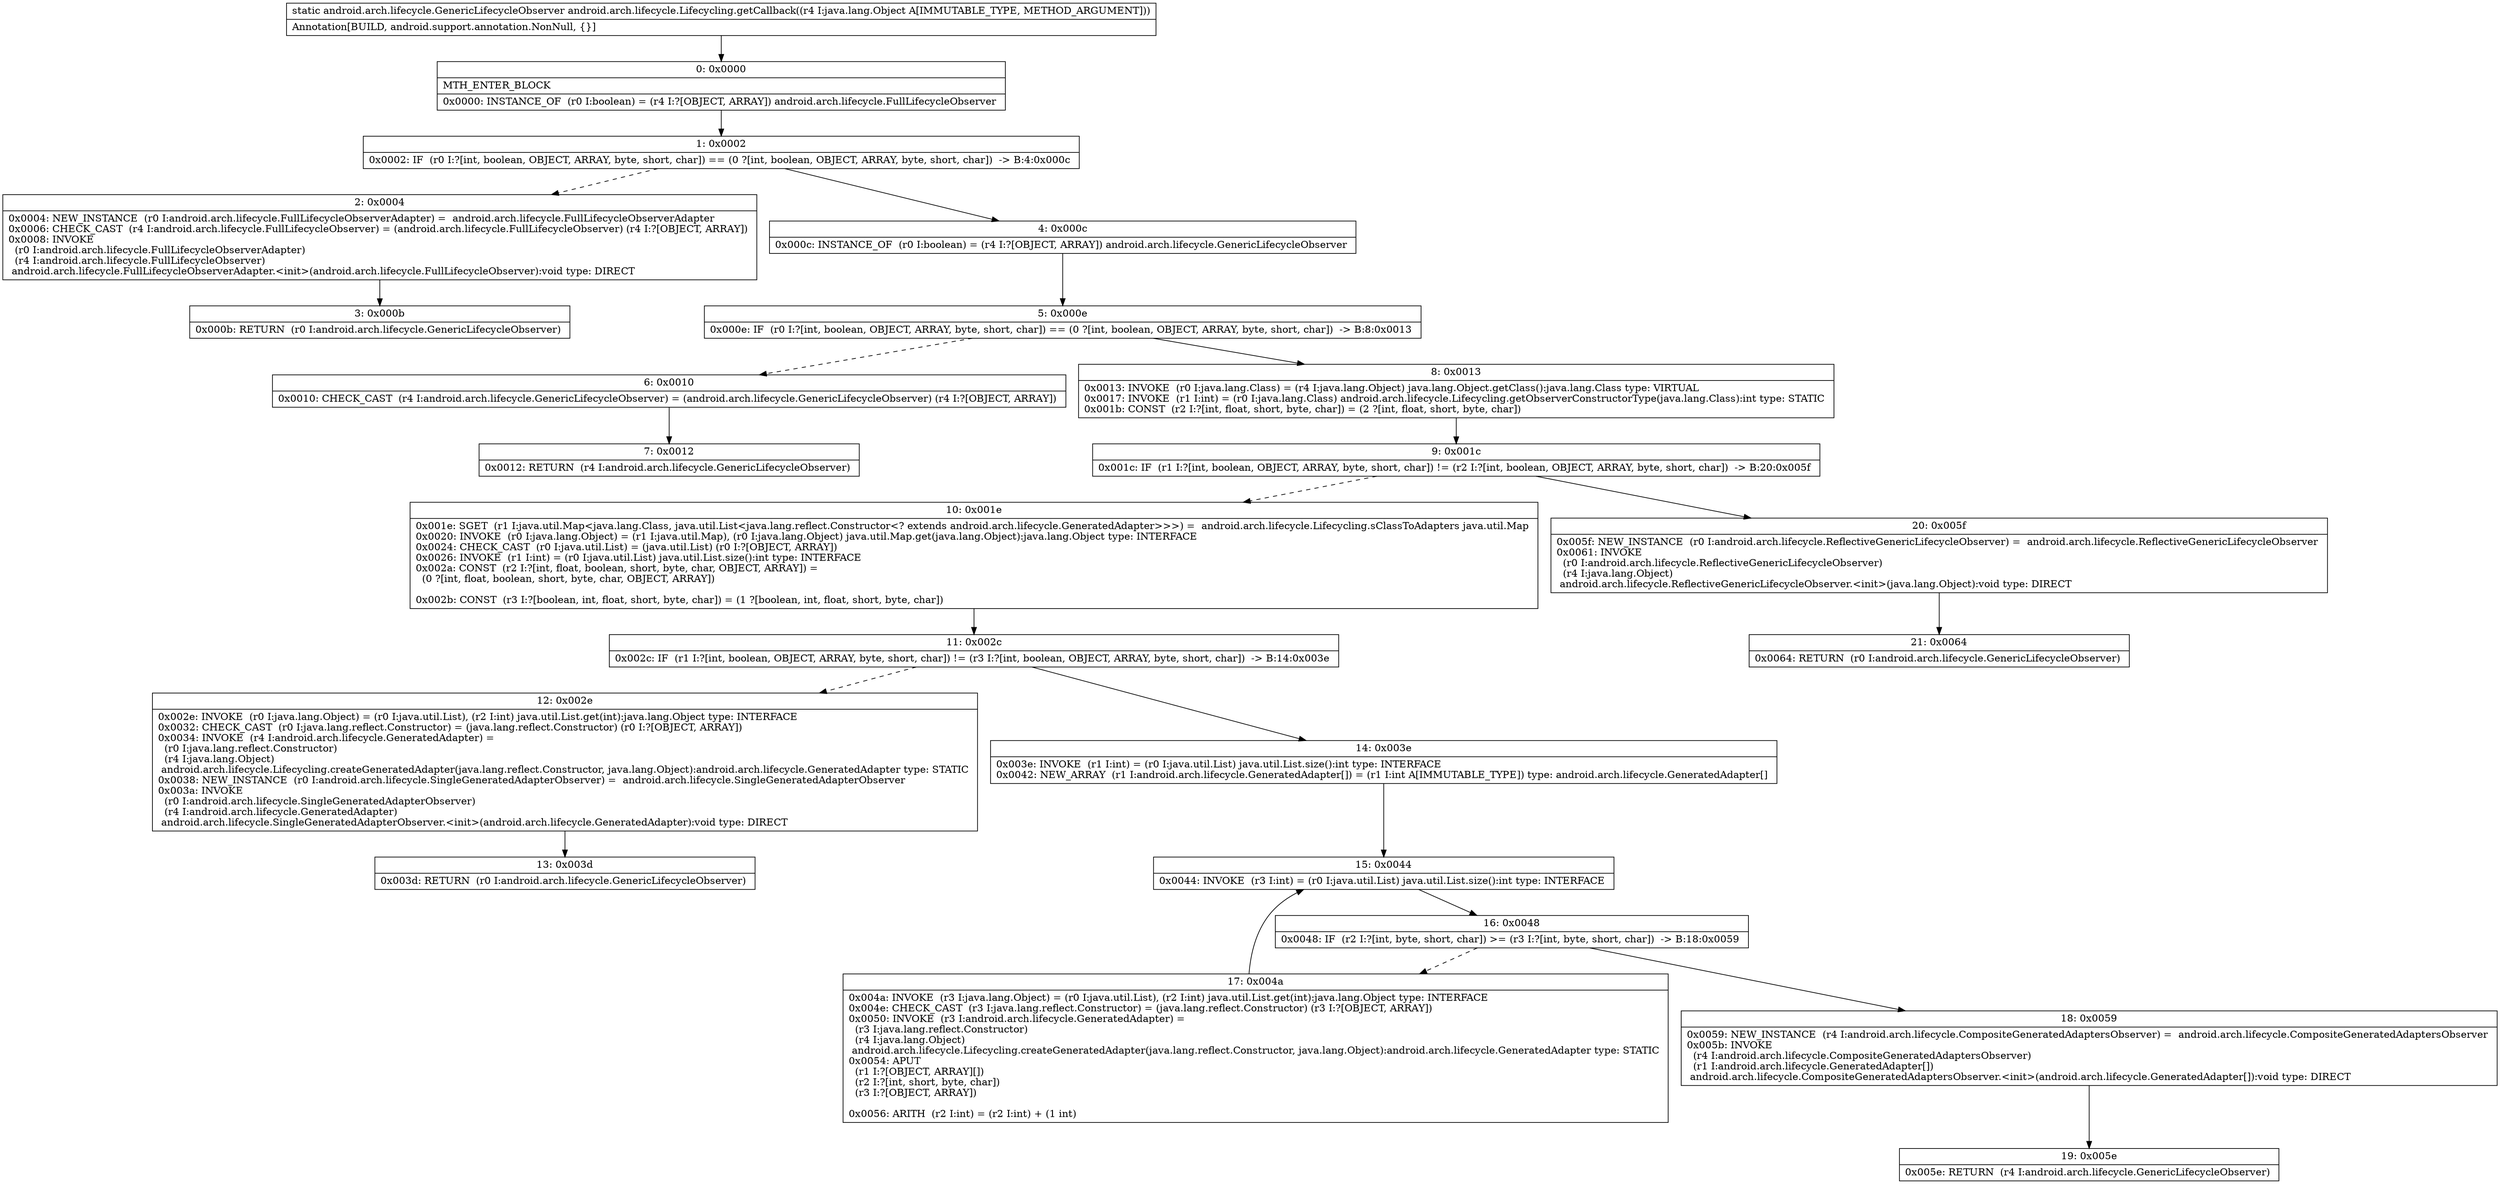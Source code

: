 digraph "CFG forandroid.arch.lifecycle.Lifecycling.getCallback(Ljava\/lang\/Object;)Landroid\/arch\/lifecycle\/GenericLifecycleObserver;" {
Node_0 [shape=record,label="{0\:\ 0x0000|MTH_ENTER_BLOCK\l|0x0000: INSTANCE_OF  (r0 I:boolean) = (r4 I:?[OBJECT, ARRAY]) android.arch.lifecycle.FullLifecycleObserver \l}"];
Node_1 [shape=record,label="{1\:\ 0x0002|0x0002: IF  (r0 I:?[int, boolean, OBJECT, ARRAY, byte, short, char]) == (0 ?[int, boolean, OBJECT, ARRAY, byte, short, char])  \-\> B:4:0x000c \l}"];
Node_2 [shape=record,label="{2\:\ 0x0004|0x0004: NEW_INSTANCE  (r0 I:android.arch.lifecycle.FullLifecycleObserverAdapter) =  android.arch.lifecycle.FullLifecycleObserverAdapter \l0x0006: CHECK_CAST  (r4 I:android.arch.lifecycle.FullLifecycleObserver) = (android.arch.lifecycle.FullLifecycleObserver) (r4 I:?[OBJECT, ARRAY]) \l0x0008: INVOKE  \l  (r0 I:android.arch.lifecycle.FullLifecycleObserverAdapter)\l  (r4 I:android.arch.lifecycle.FullLifecycleObserver)\l android.arch.lifecycle.FullLifecycleObserverAdapter.\<init\>(android.arch.lifecycle.FullLifecycleObserver):void type: DIRECT \l}"];
Node_3 [shape=record,label="{3\:\ 0x000b|0x000b: RETURN  (r0 I:android.arch.lifecycle.GenericLifecycleObserver) \l}"];
Node_4 [shape=record,label="{4\:\ 0x000c|0x000c: INSTANCE_OF  (r0 I:boolean) = (r4 I:?[OBJECT, ARRAY]) android.arch.lifecycle.GenericLifecycleObserver \l}"];
Node_5 [shape=record,label="{5\:\ 0x000e|0x000e: IF  (r0 I:?[int, boolean, OBJECT, ARRAY, byte, short, char]) == (0 ?[int, boolean, OBJECT, ARRAY, byte, short, char])  \-\> B:8:0x0013 \l}"];
Node_6 [shape=record,label="{6\:\ 0x0010|0x0010: CHECK_CAST  (r4 I:android.arch.lifecycle.GenericLifecycleObserver) = (android.arch.lifecycle.GenericLifecycleObserver) (r4 I:?[OBJECT, ARRAY]) \l}"];
Node_7 [shape=record,label="{7\:\ 0x0012|0x0012: RETURN  (r4 I:android.arch.lifecycle.GenericLifecycleObserver) \l}"];
Node_8 [shape=record,label="{8\:\ 0x0013|0x0013: INVOKE  (r0 I:java.lang.Class) = (r4 I:java.lang.Object) java.lang.Object.getClass():java.lang.Class type: VIRTUAL \l0x0017: INVOKE  (r1 I:int) = (r0 I:java.lang.Class) android.arch.lifecycle.Lifecycling.getObserverConstructorType(java.lang.Class):int type: STATIC \l0x001b: CONST  (r2 I:?[int, float, short, byte, char]) = (2 ?[int, float, short, byte, char]) \l}"];
Node_9 [shape=record,label="{9\:\ 0x001c|0x001c: IF  (r1 I:?[int, boolean, OBJECT, ARRAY, byte, short, char]) != (r2 I:?[int, boolean, OBJECT, ARRAY, byte, short, char])  \-\> B:20:0x005f \l}"];
Node_10 [shape=record,label="{10\:\ 0x001e|0x001e: SGET  (r1 I:java.util.Map\<java.lang.Class, java.util.List\<java.lang.reflect.Constructor\<? extends android.arch.lifecycle.GeneratedAdapter\>\>\>) =  android.arch.lifecycle.Lifecycling.sClassToAdapters java.util.Map \l0x0020: INVOKE  (r0 I:java.lang.Object) = (r1 I:java.util.Map), (r0 I:java.lang.Object) java.util.Map.get(java.lang.Object):java.lang.Object type: INTERFACE \l0x0024: CHECK_CAST  (r0 I:java.util.List) = (java.util.List) (r0 I:?[OBJECT, ARRAY]) \l0x0026: INVOKE  (r1 I:int) = (r0 I:java.util.List) java.util.List.size():int type: INTERFACE \l0x002a: CONST  (r2 I:?[int, float, boolean, short, byte, char, OBJECT, ARRAY]) = \l  (0 ?[int, float, boolean, short, byte, char, OBJECT, ARRAY])\l \l0x002b: CONST  (r3 I:?[boolean, int, float, short, byte, char]) = (1 ?[boolean, int, float, short, byte, char]) \l}"];
Node_11 [shape=record,label="{11\:\ 0x002c|0x002c: IF  (r1 I:?[int, boolean, OBJECT, ARRAY, byte, short, char]) != (r3 I:?[int, boolean, OBJECT, ARRAY, byte, short, char])  \-\> B:14:0x003e \l}"];
Node_12 [shape=record,label="{12\:\ 0x002e|0x002e: INVOKE  (r0 I:java.lang.Object) = (r0 I:java.util.List), (r2 I:int) java.util.List.get(int):java.lang.Object type: INTERFACE \l0x0032: CHECK_CAST  (r0 I:java.lang.reflect.Constructor) = (java.lang.reflect.Constructor) (r0 I:?[OBJECT, ARRAY]) \l0x0034: INVOKE  (r4 I:android.arch.lifecycle.GeneratedAdapter) = \l  (r0 I:java.lang.reflect.Constructor)\l  (r4 I:java.lang.Object)\l android.arch.lifecycle.Lifecycling.createGeneratedAdapter(java.lang.reflect.Constructor, java.lang.Object):android.arch.lifecycle.GeneratedAdapter type: STATIC \l0x0038: NEW_INSTANCE  (r0 I:android.arch.lifecycle.SingleGeneratedAdapterObserver) =  android.arch.lifecycle.SingleGeneratedAdapterObserver \l0x003a: INVOKE  \l  (r0 I:android.arch.lifecycle.SingleGeneratedAdapterObserver)\l  (r4 I:android.arch.lifecycle.GeneratedAdapter)\l android.arch.lifecycle.SingleGeneratedAdapterObserver.\<init\>(android.arch.lifecycle.GeneratedAdapter):void type: DIRECT \l}"];
Node_13 [shape=record,label="{13\:\ 0x003d|0x003d: RETURN  (r0 I:android.arch.lifecycle.GenericLifecycleObserver) \l}"];
Node_14 [shape=record,label="{14\:\ 0x003e|0x003e: INVOKE  (r1 I:int) = (r0 I:java.util.List) java.util.List.size():int type: INTERFACE \l0x0042: NEW_ARRAY  (r1 I:android.arch.lifecycle.GeneratedAdapter[]) = (r1 I:int A[IMMUTABLE_TYPE]) type: android.arch.lifecycle.GeneratedAdapter[] \l}"];
Node_15 [shape=record,label="{15\:\ 0x0044|0x0044: INVOKE  (r3 I:int) = (r0 I:java.util.List) java.util.List.size():int type: INTERFACE \l}"];
Node_16 [shape=record,label="{16\:\ 0x0048|0x0048: IF  (r2 I:?[int, byte, short, char]) \>= (r3 I:?[int, byte, short, char])  \-\> B:18:0x0059 \l}"];
Node_17 [shape=record,label="{17\:\ 0x004a|0x004a: INVOKE  (r3 I:java.lang.Object) = (r0 I:java.util.List), (r2 I:int) java.util.List.get(int):java.lang.Object type: INTERFACE \l0x004e: CHECK_CAST  (r3 I:java.lang.reflect.Constructor) = (java.lang.reflect.Constructor) (r3 I:?[OBJECT, ARRAY]) \l0x0050: INVOKE  (r3 I:android.arch.lifecycle.GeneratedAdapter) = \l  (r3 I:java.lang.reflect.Constructor)\l  (r4 I:java.lang.Object)\l android.arch.lifecycle.Lifecycling.createGeneratedAdapter(java.lang.reflect.Constructor, java.lang.Object):android.arch.lifecycle.GeneratedAdapter type: STATIC \l0x0054: APUT  \l  (r1 I:?[OBJECT, ARRAY][])\l  (r2 I:?[int, short, byte, char])\l  (r3 I:?[OBJECT, ARRAY])\l \l0x0056: ARITH  (r2 I:int) = (r2 I:int) + (1 int) \l}"];
Node_18 [shape=record,label="{18\:\ 0x0059|0x0059: NEW_INSTANCE  (r4 I:android.arch.lifecycle.CompositeGeneratedAdaptersObserver) =  android.arch.lifecycle.CompositeGeneratedAdaptersObserver \l0x005b: INVOKE  \l  (r4 I:android.arch.lifecycle.CompositeGeneratedAdaptersObserver)\l  (r1 I:android.arch.lifecycle.GeneratedAdapter[])\l android.arch.lifecycle.CompositeGeneratedAdaptersObserver.\<init\>(android.arch.lifecycle.GeneratedAdapter[]):void type: DIRECT \l}"];
Node_19 [shape=record,label="{19\:\ 0x005e|0x005e: RETURN  (r4 I:android.arch.lifecycle.GenericLifecycleObserver) \l}"];
Node_20 [shape=record,label="{20\:\ 0x005f|0x005f: NEW_INSTANCE  (r0 I:android.arch.lifecycle.ReflectiveGenericLifecycleObserver) =  android.arch.lifecycle.ReflectiveGenericLifecycleObserver \l0x0061: INVOKE  \l  (r0 I:android.arch.lifecycle.ReflectiveGenericLifecycleObserver)\l  (r4 I:java.lang.Object)\l android.arch.lifecycle.ReflectiveGenericLifecycleObserver.\<init\>(java.lang.Object):void type: DIRECT \l}"];
Node_21 [shape=record,label="{21\:\ 0x0064|0x0064: RETURN  (r0 I:android.arch.lifecycle.GenericLifecycleObserver) \l}"];
MethodNode[shape=record,label="{static android.arch.lifecycle.GenericLifecycleObserver android.arch.lifecycle.Lifecycling.getCallback((r4 I:java.lang.Object A[IMMUTABLE_TYPE, METHOD_ARGUMENT]))  | Annotation[BUILD, android.support.annotation.NonNull, \{\}]\l}"];
MethodNode -> Node_0;
Node_0 -> Node_1;
Node_1 -> Node_2[style=dashed];
Node_1 -> Node_4;
Node_2 -> Node_3;
Node_4 -> Node_5;
Node_5 -> Node_6[style=dashed];
Node_5 -> Node_8;
Node_6 -> Node_7;
Node_8 -> Node_9;
Node_9 -> Node_10[style=dashed];
Node_9 -> Node_20;
Node_10 -> Node_11;
Node_11 -> Node_12[style=dashed];
Node_11 -> Node_14;
Node_12 -> Node_13;
Node_14 -> Node_15;
Node_15 -> Node_16;
Node_16 -> Node_17[style=dashed];
Node_16 -> Node_18;
Node_17 -> Node_15;
Node_18 -> Node_19;
Node_20 -> Node_21;
}

